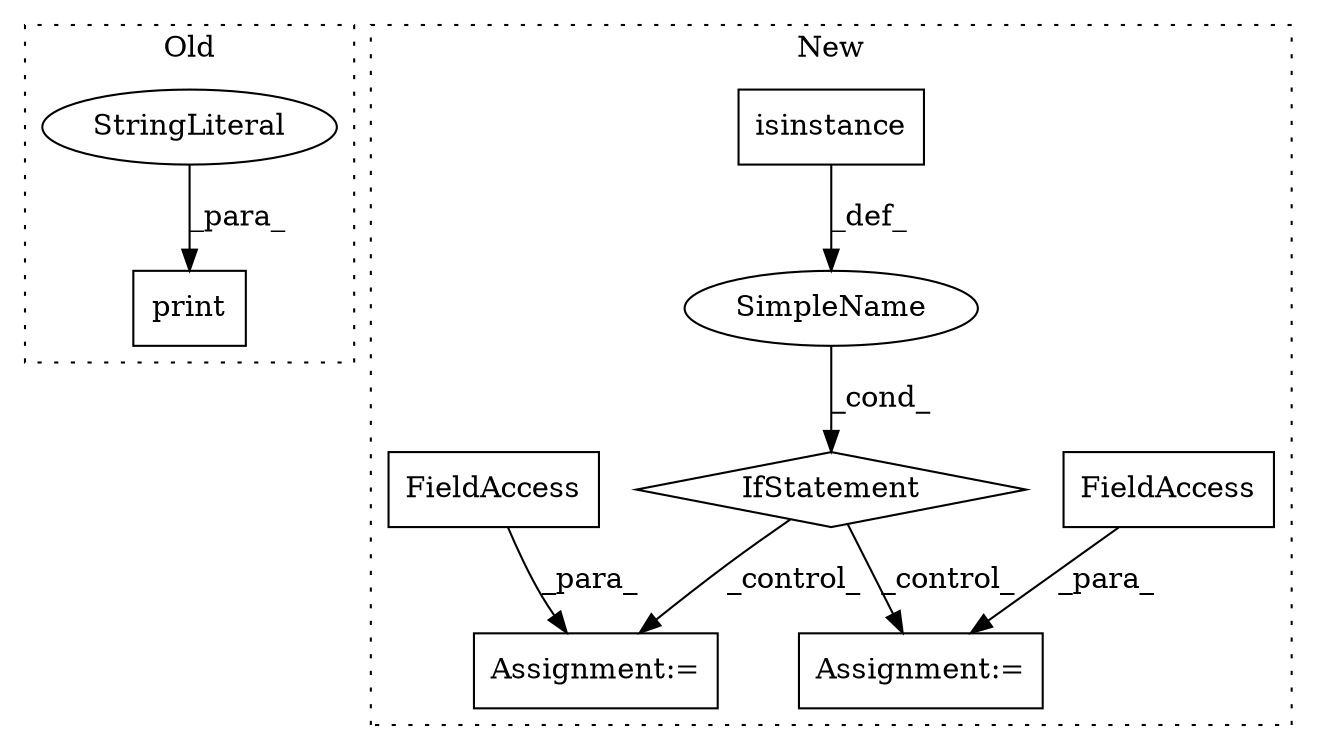 digraph G {
subgraph cluster0 {
1 [label="print" a="32" s="11956,11999" l="6,1" shape="box"];
6 [label="StringLiteral" a="45" s="11962" l="37" shape="ellipse"];
label = "Old";
style="dotted";
}
subgraph cluster1 {
2 [label="isinstance" a="32" s="12370,12392" l="11,1" shape="box"];
3 [label="IfStatement" a="25" s="12366,12393" l="4,2" shape="diamond"];
4 [label="Assignment:=" a="7" s="12418" l="1" shape="box"];
5 [label="SimpleName" a="42" s="" l="" shape="ellipse"];
7 [label="Assignment:=" a="7" s="12472" l="1" shape="box"];
8 [label="FieldAccess" a="22" s="12473" l="8" shape="box"];
9 [label="FieldAccess" a="22" s="12419" l="6" shape="box"];
label = "New";
style="dotted";
}
2 -> 5 [label="_def_"];
3 -> 7 [label="_control_"];
3 -> 4 [label="_control_"];
5 -> 3 [label="_cond_"];
6 -> 1 [label="_para_"];
8 -> 7 [label="_para_"];
9 -> 4 [label="_para_"];
}